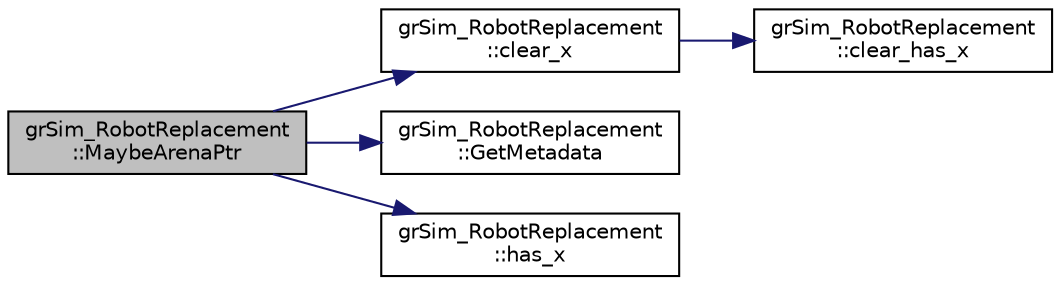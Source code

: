 digraph "grSim_RobotReplacement::MaybeArenaPtr"
{
 // INTERACTIVE_SVG=YES
  edge [fontname="Helvetica",fontsize="10",labelfontname="Helvetica",labelfontsize="10"];
  node [fontname="Helvetica",fontsize="10",shape=record];
  rankdir="LR";
  Node1 [label="grSim_RobotReplacement\l::MaybeArenaPtr",height=0.2,width=0.4,color="black", fillcolor="grey75", style="filled", fontcolor="black"];
  Node1 -> Node2 [color="midnightblue",fontsize="10",style="solid",fontname="Helvetica"];
  Node2 [label="grSim_RobotReplacement\l::clear_x",height=0.2,width=0.4,color="black", fillcolor="white", style="filled",URL="$d5/da8/classgr_sim___robot_replacement.html#a21d4da802cb299bb97092e861007f34a"];
  Node2 -> Node3 [color="midnightblue",fontsize="10",style="solid",fontname="Helvetica"];
  Node3 [label="grSim_RobotReplacement\l::clear_has_x",height=0.2,width=0.4,color="black", fillcolor="white", style="filled",URL="$d5/da8/classgr_sim___robot_replacement.html#a03e9c240ee28d1a914c9f49242006db9"];
  Node1 -> Node4 [color="midnightblue",fontsize="10",style="solid",fontname="Helvetica"];
  Node4 [label="grSim_RobotReplacement\l::GetMetadata",height=0.2,width=0.4,color="black", fillcolor="white", style="filled",URL="$d5/da8/classgr_sim___robot_replacement.html#a7f8192567e99ed30bd7fb1ee5c7dc0d7"];
  Node1 -> Node5 [color="midnightblue",fontsize="10",style="solid",fontname="Helvetica"];
  Node5 [label="grSim_RobotReplacement\l::has_x",height=0.2,width=0.4,color="black", fillcolor="white", style="filled",URL="$d5/da8/classgr_sim___robot_replacement.html#acfcdd7fc2d61dd9e564572af73821e66"];
}
